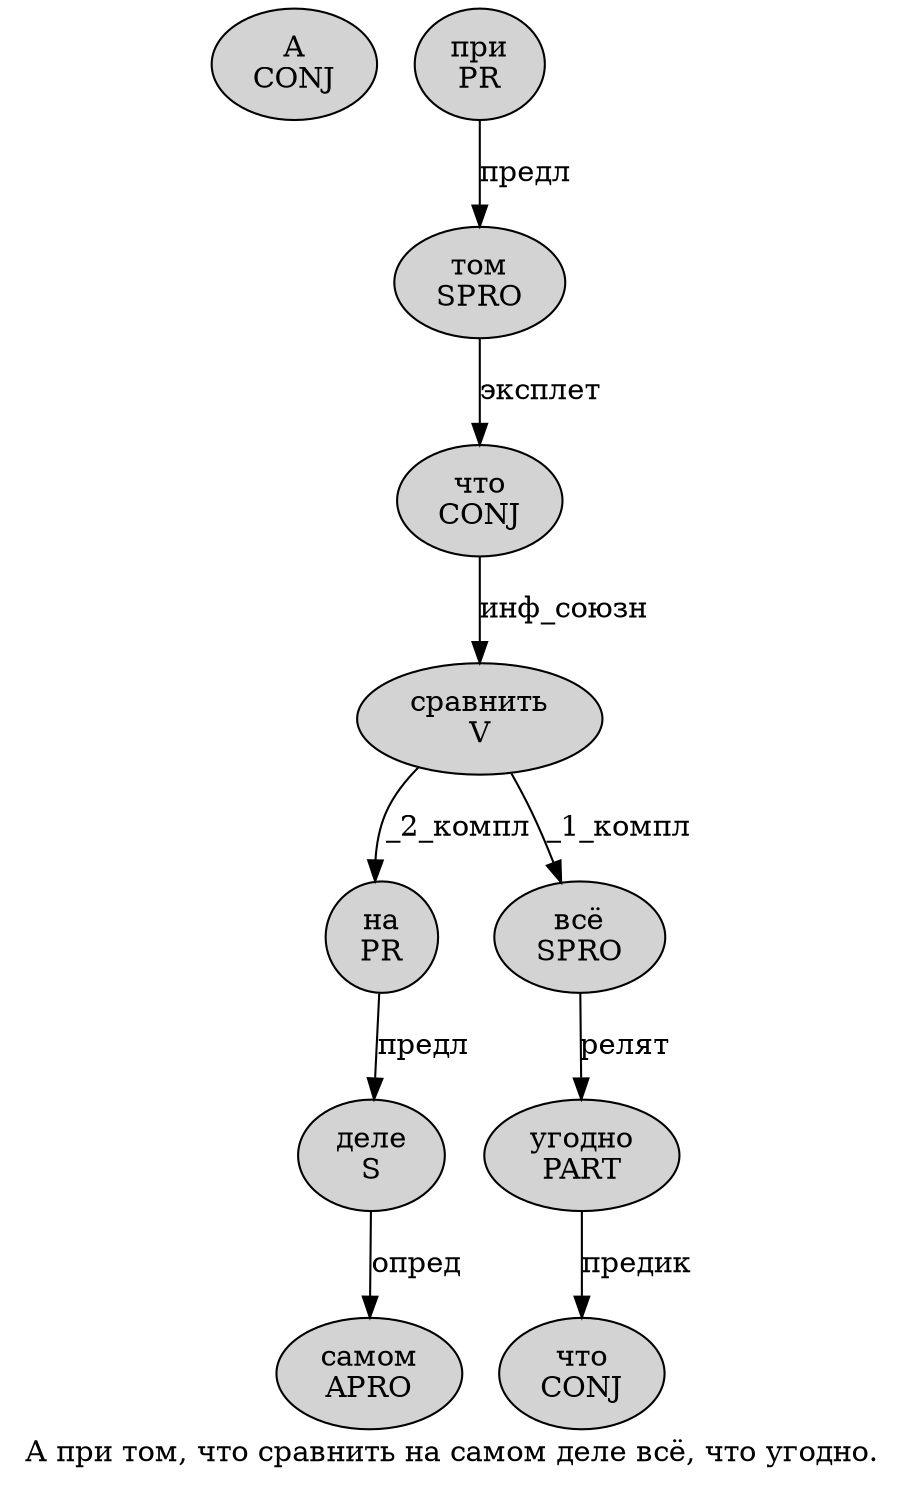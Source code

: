 digraph SENTENCE_3030 {
	graph [label="А при том, что сравнить на самом деле всё, что угодно."]
	node [style=filled]
		0 [label="А
CONJ" color="" fillcolor=lightgray penwidth=1 shape=ellipse]
		1 [label="при
PR" color="" fillcolor=lightgray penwidth=1 shape=ellipse]
		2 [label="том
SPRO" color="" fillcolor=lightgray penwidth=1 shape=ellipse]
		4 [label="что
CONJ" color="" fillcolor=lightgray penwidth=1 shape=ellipse]
		5 [label="сравнить
V" color="" fillcolor=lightgray penwidth=1 shape=ellipse]
		6 [label="на
PR" color="" fillcolor=lightgray penwidth=1 shape=ellipse]
		7 [label="самом
APRO" color="" fillcolor=lightgray penwidth=1 shape=ellipse]
		8 [label="деле
S" color="" fillcolor=lightgray penwidth=1 shape=ellipse]
		9 [label="всё
SPRO" color="" fillcolor=lightgray penwidth=1 shape=ellipse]
		11 [label="что
CONJ" color="" fillcolor=lightgray penwidth=1 shape=ellipse]
		12 [label="угодно
PART" color="" fillcolor=lightgray penwidth=1 shape=ellipse]
			9 -> 12 [label="релят"]
			12 -> 11 [label="предик"]
			1 -> 2 [label="предл"]
			2 -> 4 [label="эксплет"]
			4 -> 5 [label="инф_союзн"]
			6 -> 8 [label="предл"]
			8 -> 7 [label="опред"]
			5 -> 6 [label="_2_компл"]
			5 -> 9 [label="_1_компл"]
}